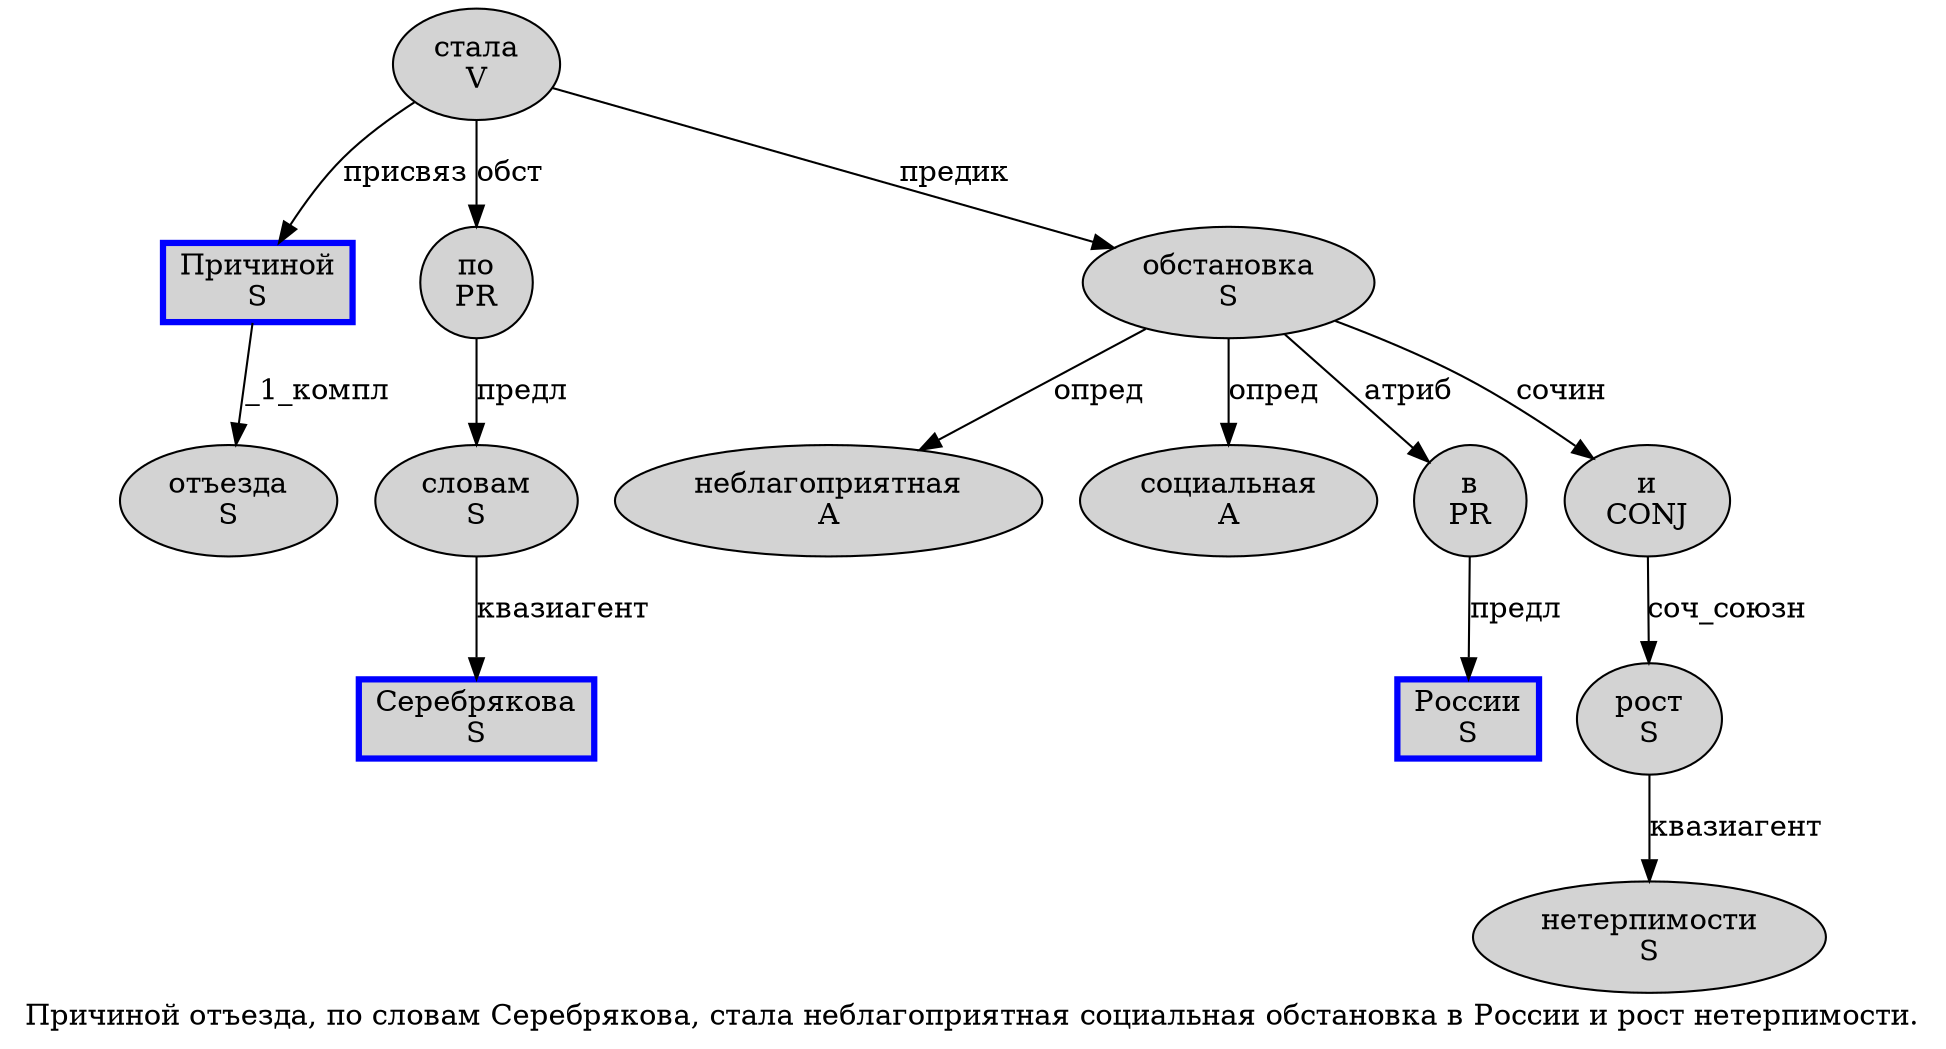 digraph SENTENCE_1535 {
	graph [label="Причиной отъезда, по словам Серебрякова, стала неблагоприятная социальная обстановка в России и рост нетерпимости."]
	node [style=filled]
		0 [label="Причиной
S" color=blue fillcolor=lightgray penwidth=3 shape=box]
		1 [label="отъезда
S" color="" fillcolor=lightgray penwidth=1 shape=ellipse]
		3 [label="по
PR" color="" fillcolor=lightgray penwidth=1 shape=ellipse]
		4 [label="словам
S" color="" fillcolor=lightgray penwidth=1 shape=ellipse]
		5 [label="Серебрякова
S" color=blue fillcolor=lightgray penwidth=3 shape=box]
		7 [label="стала
V" color="" fillcolor=lightgray penwidth=1 shape=ellipse]
		8 [label="неблагоприятная
A" color="" fillcolor=lightgray penwidth=1 shape=ellipse]
		9 [label="социальная
A" color="" fillcolor=lightgray penwidth=1 shape=ellipse]
		10 [label="обстановка
S" color="" fillcolor=lightgray penwidth=1 shape=ellipse]
		11 [label="в
PR" color="" fillcolor=lightgray penwidth=1 shape=ellipse]
		12 [label="России
S" color=blue fillcolor=lightgray penwidth=3 shape=box]
		13 [label="и
CONJ" color="" fillcolor=lightgray penwidth=1 shape=ellipse]
		14 [label="рост
S" color="" fillcolor=lightgray penwidth=1 shape=ellipse]
		15 [label="нетерпимости
S" color="" fillcolor=lightgray penwidth=1 shape=ellipse]
			0 -> 1 [label="_1_компл"]
			11 -> 12 [label="предл"]
			4 -> 5 [label="квазиагент"]
			14 -> 15 [label="квазиагент"]
			3 -> 4 [label="предл"]
			7 -> 0 [label="присвяз"]
			7 -> 3 [label="обст"]
			7 -> 10 [label="предик"]
			13 -> 14 [label="соч_союзн"]
			10 -> 8 [label="опред"]
			10 -> 9 [label="опред"]
			10 -> 11 [label="атриб"]
			10 -> 13 [label="сочин"]
}